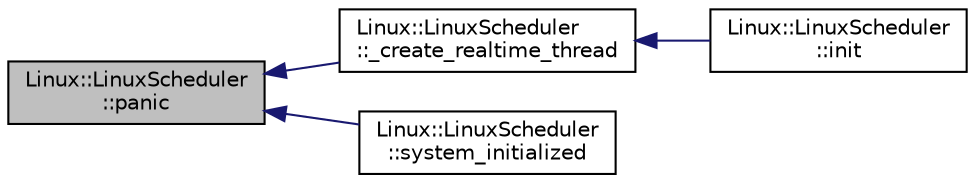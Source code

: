 digraph "Linux::LinuxScheduler::panic"
{
 // INTERACTIVE_SVG=YES
  edge [fontname="Helvetica",fontsize="10",labelfontname="Helvetica",labelfontsize="10"];
  node [fontname="Helvetica",fontsize="10",shape=record];
  rankdir="LR";
  Node1 [label="Linux::LinuxScheduler\l::panic",height=0.2,width=0.4,color="black", fillcolor="grey75", style="filled" fontcolor="black"];
  Node1 -> Node2 [dir="back",color="midnightblue",fontsize="10",style="solid",fontname="Helvetica"];
  Node2 [label="Linux::LinuxScheduler\l::_create_realtime_thread",height=0.2,width=0.4,color="black", fillcolor="white", style="filled",URL="$classLinux_1_1LinuxScheduler.html#a19b16f9b871684e8c64d69bb94ad7a5f"];
  Node2 -> Node3 [dir="back",color="midnightblue",fontsize="10",style="solid",fontname="Helvetica"];
  Node3 [label="Linux::LinuxScheduler\l::init",height=0.2,width=0.4,color="black", fillcolor="white", style="filled",URL="$classLinux_1_1LinuxScheduler.html#a9b85c92d0c6cb394981442d0744bbc91"];
  Node1 -> Node4 [dir="back",color="midnightblue",fontsize="10",style="solid",fontname="Helvetica"];
  Node4 [label="Linux::LinuxScheduler\l::system_initialized",height=0.2,width=0.4,color="black", fillcolor="white", style="filled",URL="$classLinux_1_1LinuxScheduler.html#af2374d64bd95ca686a549ac2a81308d9"];
}

